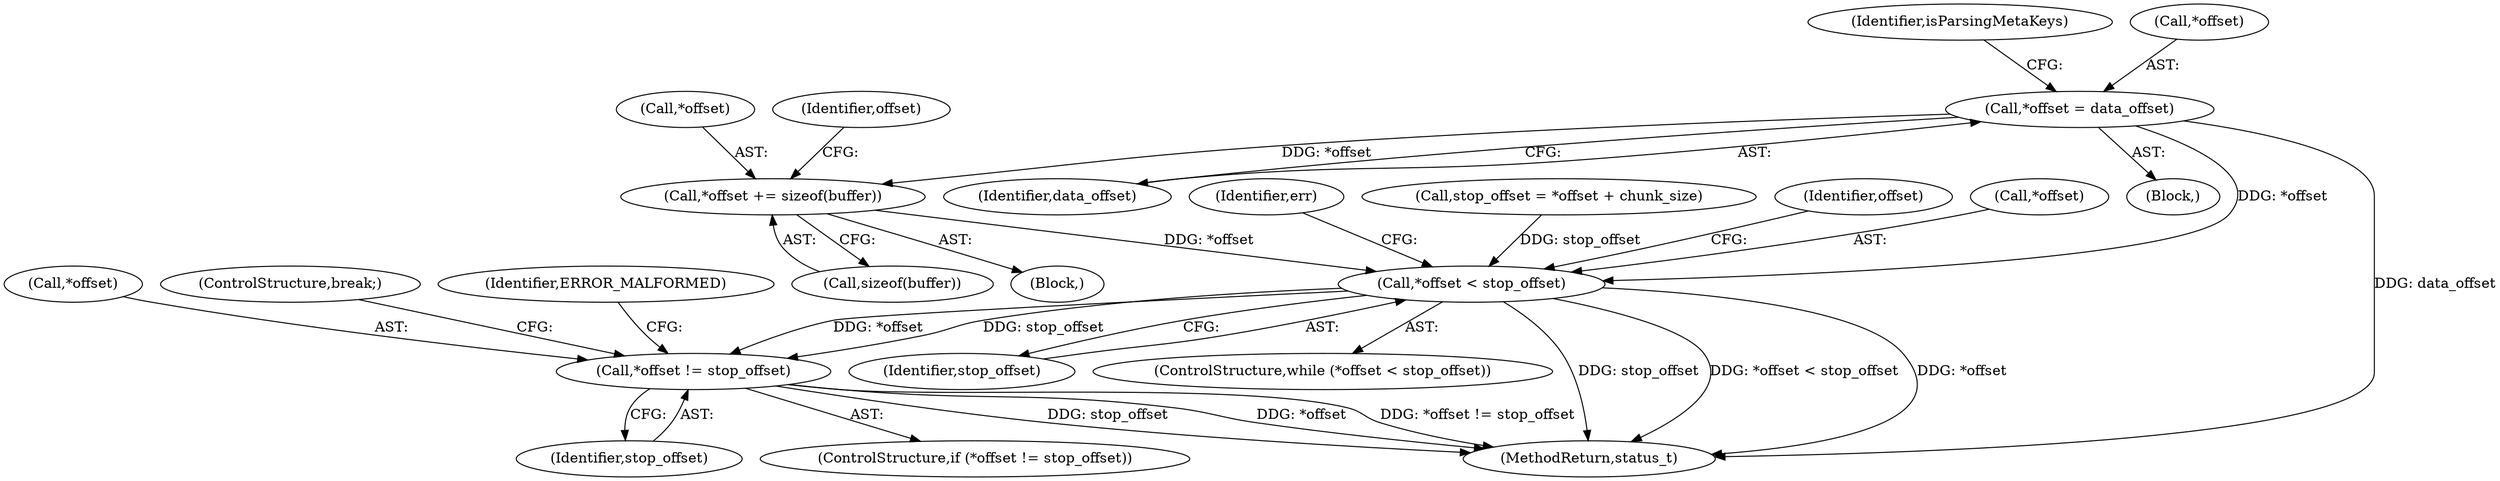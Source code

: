 digraph "0_Android_8a3a2f6ea7defe1a81bb32b3c9f3537f84749b9d@API" {
"1003008" [label="(Call,*offset += sizeof(buffer))"];
"1002953" [label="(Call,*offset = data_offset)"];
"1003014" [label="(Call,*offset < stop_offset)"];
"1003035" [label="(Call,*offset != stop_offset)"];
"1003021" [label="(Identifier,err)"];
"1002956" [label="(Identifier,data_offset)"];
"1003014" [label="(Call,*offset < stop_offset)"];
"1002945" [label="(Block,)"];
"1003009" [label="(Call,*offset)"];
"1003036" [label="(Call,*offset)"];
"1003042" [label="(ControlStructure,break;)"];
"1002959" [label="(Identifier,isParsingMetaKeys)"];
"1002947" [label="(Call,stop_offset = *offset + chunk_size)"];
"1003041" [label="(Identifier,ERROR_MALFORMED)"];
"1003037" [label="(Identifier,offset)"];
"1002954" [label="(Call,*offset)"];
"1003017" [label="(Identifier,stop_offset)"];
"1003038" [label="(Identifier,stop_offset)"];
"1002966" [label="(Block,)"];
"1003035" [label="(Call,*offset != stop_offset)"];
"1003016" [label="(Identifier,offset)"];
"1002953" [label="(Call,*offset = data_offset)"];
"1003034" [label="(ControlStructure,if (*offset != stop_offset))"];
"1003011" [label="(Call,sizeof(buffer))"];
"1003013" [label="(ControlStructure,while (*offset < stop_offset))"];
"1003015" [label="(Call,*offset)"];
"1003008" [label="(Call,*offset += sizeof(buffer))"];
"1003903" [label="(MethodReturn,status_t)"];
"1003008" -> "1002966"  [label="AST: "];
"1003008" -> "1003011"  [label="CFG: "];
"1003009" -> "1003008"  [label="AST: "];
"1003011" -> "1003008"  [label="AST: "];
"1003016" -> "1003008"  [label="CFG: "];
"1002953" -> "1003008"  [label="DDG: *offset"];
"1003008" -> "1003014"  [label="DDG: *offset"];
"1002953" -> "1002945"  [label="AST: "];
"1002953" -> "1002956"  [label="CFG: "];
"1002954" -> "1002953"  [label="AST: "];
"1002956" -> "1002953"  [label="AST: "];
"1002959" -> "1002953"  [label="CFG: "];
"1002953" -> "1003903"  [label="DDG: data_offset"];
"1002953" -> "1003014"  [label="DDG: *offset"];
"1003014" -> "1003013"  [label="AST: "];
"1003014" -> "1003017"  [label="CFG: "];
"1003015" -> "1003014"  [label="AST: "];
"1003017" -> "1003014"  [label="AST: "];
"1003021" -> "1003014"  [label="CFG: "];
"1003037" -> "1003014"  [label="CFG: "];
"1003014" -> "1003903"  [label="DDG: stop_offset"];
"1003014" -> "1003903"  [label="DDG: *offset < stop_offset"];
"1003014" -> "1003903"  [label="DDG: *offset"];
"1002947" -> "1003014"  [label="DDG: stop_offset"];
"1003014" -> "1003035"  [label="DDG: *offset"];
"1003014" -> "1003035"  [label="DDG: stop_offset"];
"1003035" -> "1003034"  [label="AST: "];
"1003035" -> "1003038"  [label="CFG: "];
"1003036" -> "1003035"  [label="AST: "];
"1003038" -> "1003035"  [label="AST: "];
"1003041" -> "1003035"  [label="CFG: "];
"1003042" -> "1003035"  [label="CFG: "];
"1003035" -> "1003903"  [label="DDG: *offset"];
"1003035" -> "1003903"  [label="DDG: *offset != stop_offset"];
"1003035" -> "1003903"  [label="DDG: stop_offset"];
}

